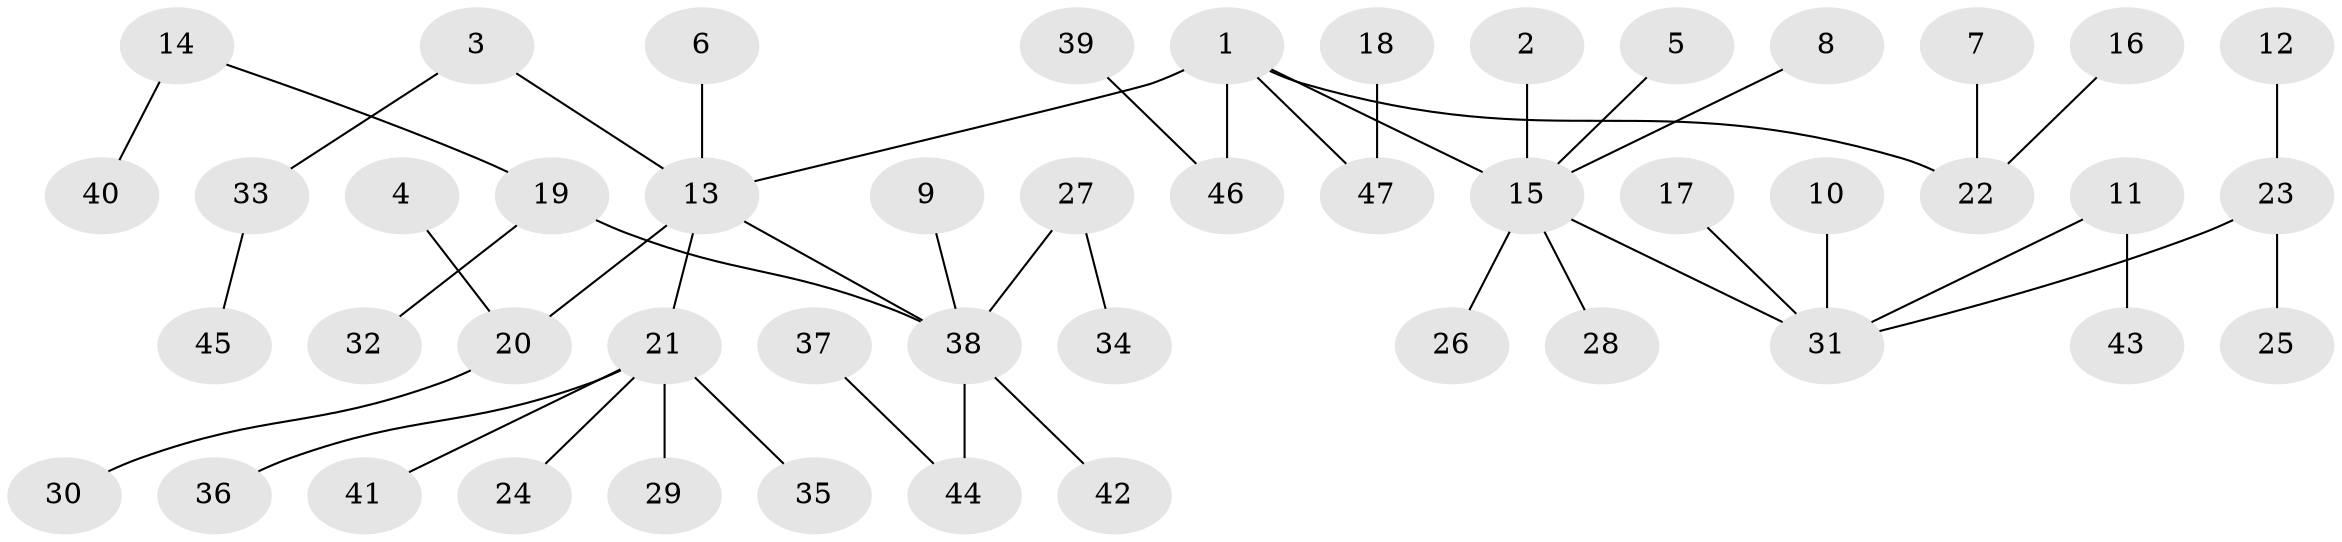 // original degree distribution, {2: 0.24468085106382978, 5: 0.031914893617021274, 7: 0.031914893617021274, 1: 0.5106382978723404, 3: 0.14893617021276595, 6: 0.010638297872340425, 4: 0.02127659574468085}
// Generated by graph-tools (version 1.1) at 2025/50/03/09/25 03:50:16]
// undirected, 47 vertices, 46 edges
graph export_dot {
graph [start="1"]
  node [color=gray90,style=filled];
  1;
  2;
  3;
  4;
  5;
  6;
  7;
  8;
  9;
  10;
  11;
  12;
  13;
  14;
  15;
  16;
  17;
  18;
  19;
  20;
  21;
  22;
  23;
  24;
  25;
  26;
  27;
  28;
  29;
  30;
  31;
  32;
  33;
  34;
  35;
  36;
  37;
  38;
  39;
  40;
  41;
  42;
  43;
  44;
  45;
  46;
  47;
  1 -- 13 [weight=1.0];
  1 -- 15 [weight=1.0];
  1 -- 22 [weight=1.0];
  1 -- 46 [weight=1.0];
  1 -- 47 [weight=1.0];
  2 -- 15 [weight=1.0];
  3 -- 13 [weight=1.0];
  3 -- 33 [weight=1.0];
  4 -- 20 [weight=1.0];
  5 -- 15 [weight=1.0];
  6 -- 13 [weight=1.0];
  7 -- 22 [weight=1.0];
  8 -- 15 [weight=1.0];
  9 -- 38 [weight=1.0];
  10 -- 31 [weight=1.0];
  11 -- 31 [weight=1.0];
  11 -- 43 [weight=1.0];
  12 -- 23 [weight=1.0];
  13 -- 20 [weight=1.0];
  13 -- 21 [weight=1.0];
  13 -- 38 [weight=1.0];
  14 -- 19 [weight=1.0];
  14 -- 40 [weight=1.0];
  15 -- 26 [weight=1.0];
  15 -- 28 [weight=1.0];
  15 -- 31 [weight=1.0];
  16 -- 22 [weight=1.0];
  17 -- 31 [weight=1.0];
  18 -- 47 [weight=1.0];
  19 -- 32 [weight=1.0];
  19 -- 38 [weight=1.0];
  20 -- 30 [weight=1.0];
  21 -- 24 [weight=1.0];
  21 -- 29 [weight=1.0];
  21 -- 35 [weight=1.0];
  21 -- 36 [weight=1.0];
  21 -- 41 [weight=1.0];
  23 -- 25 [weight=1.0];
  23 -- 31 [weight=1.0];
  27 -- 34 [weight=1.0];
  27 -- 38 [weight=1.0];
  33 -- 45 [weight=1.0];
  37 -- 44 [weight=1.0];
  38 -- 42 [weight=1.0];
  38 -- 44 [weight=1.0];
  39 -- 46 [weight=1.0];
}
